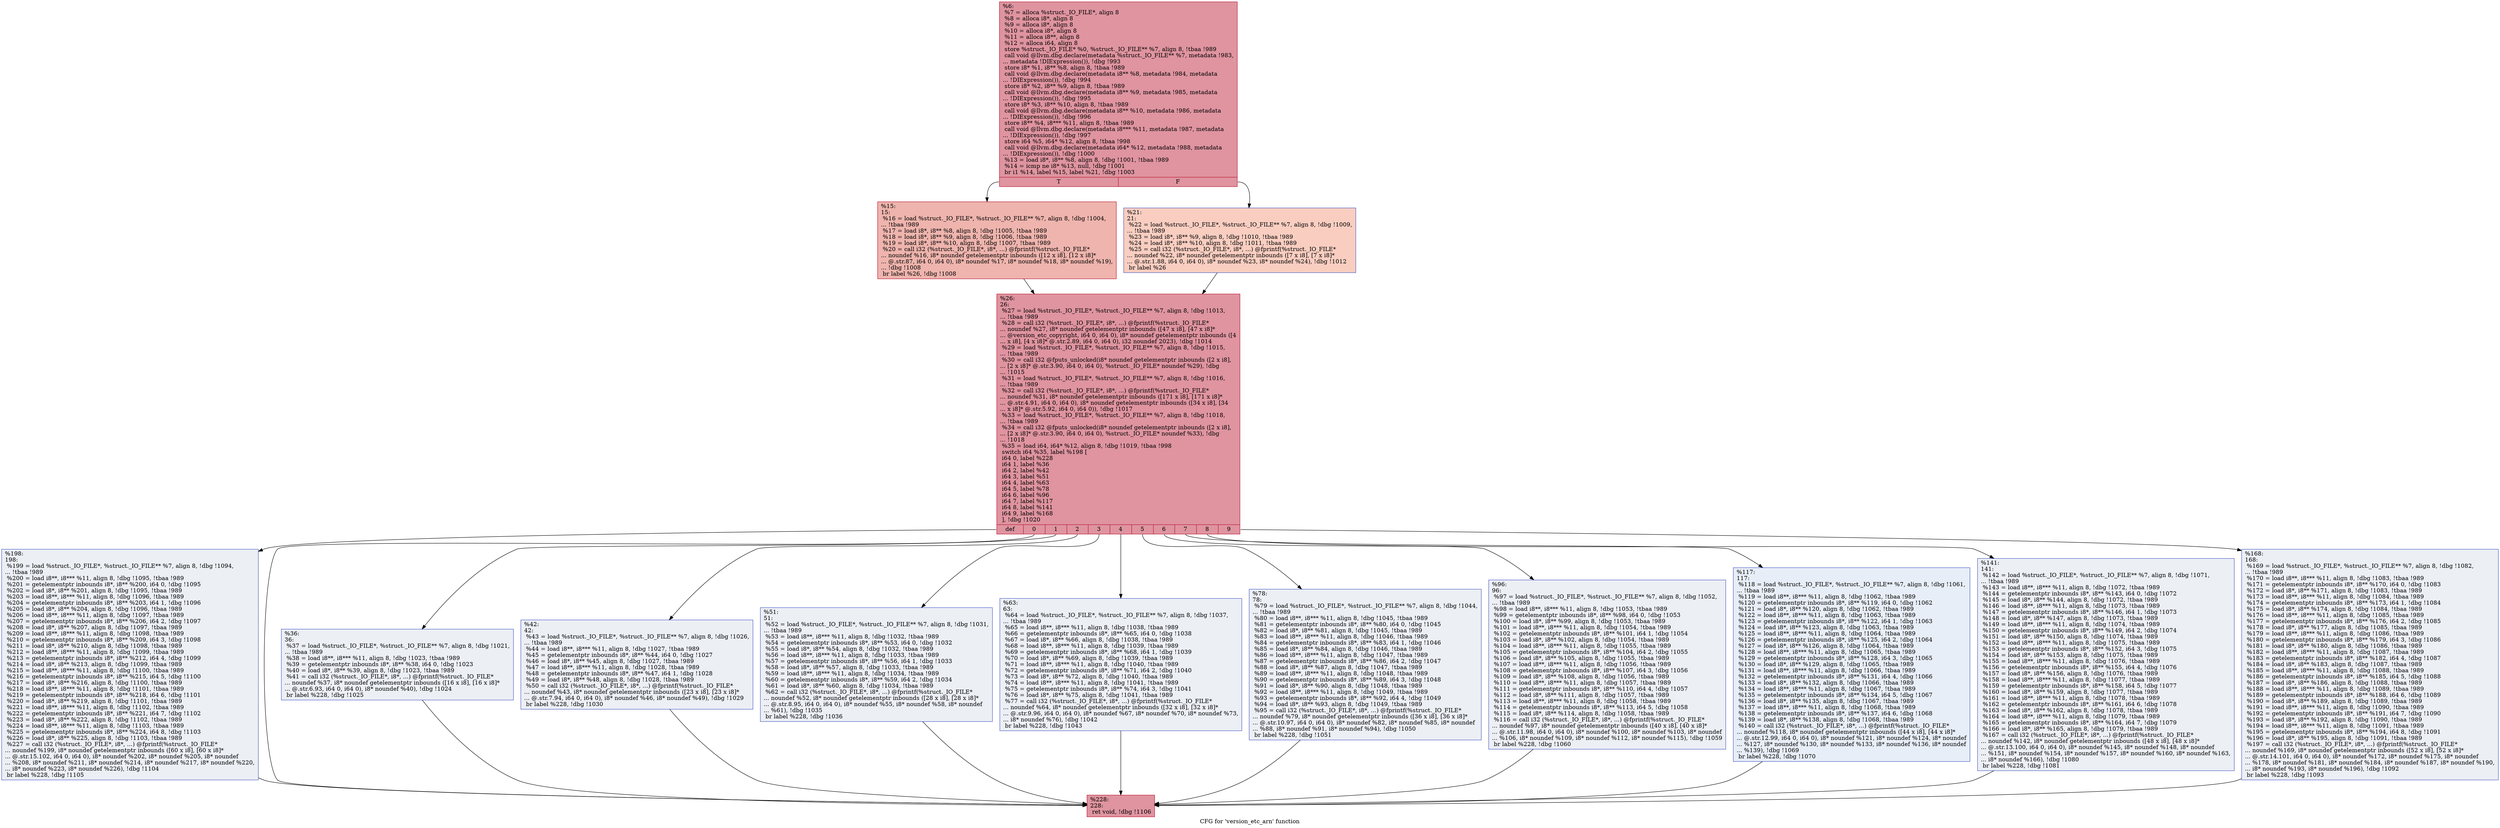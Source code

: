 digraph "CFG for 'version_etc_arn' function" {
	label="CFG for 'version_etc_arn' function";

	Node0x221e740 [shape=record,color="#b70d28ff", style=filled, fillcolor="#b70d2870",label="{%6:\l  %7 = alloca %struct._IO_FILE*, align 8\l  %8 = alloca i8*, align 8\l  %9 = alloca i8*, align 8\l  %10 = alloca i8*, align 8\l  %11 = alloca i8**, align 8\l  %12 = alloca i64, align 8\l  store %struct._IO_FILE* %0, %struct._IO_FILE** %7, align 8, !tbaa !989\l  call void @llvm.dbg.declare(metadata %struct._IO_FILE** %7, metadata !983,\l... metadata !DIExpression()), !dbg !993\l  store i8* %1, i8** %8, align 8, !tbaa !989\l  call void @llvm.dbg.declare(metadata i8** %8, metadata !984, metadata\l... !DIExpression()), !dbg !994\l  store i8* %2, i8** %9, align 8, !tbaa !989\l  call void @llvm.dbg.declare(metadata i8** %9, metadata !985, metadata\l... !DIExpression()), !dbg !995\l  store i8* %3, i8** %10, align 8, !tbaa !989\l  call void @llvm.dbg.declare(metadata i8** %10, metadata !986, metadata\l... !DIExpression()), !dbg !996\l  store i8** %4, i8*** %11, align 8, !tbaa !989\l  call void @llvm.dbg.declare(metadata i8*** %11, metadata !987, metadata\l... !DIExpression()), !dbg !997\l  store i64 %5, i64* %12, align 8, !tbaa !998\l  call void @llvm.dbg.declare(metadata i64* %12, metadata !988, metadata\l... !DIExpression()), !dbg !1000\l  %13 = load i8*, i8** %8, align 8, !dbg !1001, !tbaa !989\l  %14 = icmp ne i8* %13, null, !dbg !1001\l  br i1 %14, label %15, label %21, !dbg !1003\l|{<s0>T|<s1>F}}"];
	Node0x221e740:s0 -> Node0x221eee0;
	Node0x221e740:s1 -> Node0x221ef30;
	Node0x221eee0 [shape=record,color="#b70d28ff", style=filled, fillcolor="#d8564670",label="{%15:\l15:                                               \l  %16 = load %struct._IO_FILE*, %struct._IO_FILE** %7, align 8, !dbg !1004,\l... !tbaa !989\l  %17 = load i8*, i8** %8, align 8, !dbg !1005, !tbaa !989\l  %18 = load i8*, i8** %9, align 8, !dbg !1006, !tbaa !989\l  %19 = load i8*, i8** %10, align 8, !dbg !1007, !tbaa !989\l  %20 = call i32 (%struct._IO_FILE*, i8*, ...) @fprintf(%struct._IO_FILE*\l... noundef %16, i8* noundef getelementptr inbounds ([12 x i8], [12 x i8]*\l... @.str.87, i64 0, i64 0), i8* noundef %17, i8* noundef %18, i8* noundef %19),\l... !dbg !1008\l  br label %26, !dbg !1008\l}"];
	Node0x221eee0 -> Node0x221ef80;
	Node0x221ef30 [shape=record,color="#3d50c3ff", style=filled, fillcolor="#f2907270",label="{%21:\l21:                                               \l  %22 = load %struct._IO_FILE*, %struct._IO_FILE** %7, align 8, !dbg !1009,\l... !tbaa !989\l  %23 = load i8*, i8** %9, align 8, !dbg !1010, !tbaa !989\l  %24 = load i8*, i8** %10, align 8, !dbg !1011, !tbaa !989\l  %25 = call i32 (%struct._IO_FILE*, i8*, ...) @fprintf(%struct._IO_FILE*\l... noundef %22, i8* noundef getelementptr inbounds ([7 x i8], [7 x i8]*\l... @.str.1.88, i64 0, i64 0), i8* noundef %23, i8* noundef %24), !dbg !1012\l  br label %26\l}"];
	Node0x221ef30 -> Node0x221ef80;
	Node0x221ef80 [shape=record,color="#b70d28ff", style=filled, fillcolor="#b70d2870",label="{%26:\l26:                                               \l  %27 = load %struct._IO_FILE*, %struct._IO_FILE** %7, align 8, !dbg !1013,\l... !tbaa !989\l  %28 = call i32 (%struct._IO_FILE*, i8*, ...) @fprintf(%struct._IO_FILE*\l... noundef %27, i8* noundef getelementptr inbounds ([47 x i8], [47 x i8]*\l... @version_etc_copyright, i64 0, i64 0), i8* noundef getelementptr inbounds ([4\l... x i8], [4 x i8]* @.str.2.89, i64 0, i64 0), i32 noundef 2023), !dbg !1014\l  %29 = load %struct._IO_FILE*, %struct._IO_FILE** %7, align 8, !dbg !1015,\l... !tbaa !989\l  %30 = call i32 @fputs_unlocked(i8* noundef getelementptr inbounds ([2 x i8],\l... [2 x i8]* @.str.3.90, i64 0, i64 0), %struct._IO_FILE* noundef %29), !dbg\l... !1015\l  %31 = load %struct._IO_FILE*, %struct._IO_FILE** %7, align 8, !dbg !1016,\l... !tbaa !989\l  %32 = call i32 (%struct._IO_FILE*, i8*, ...) @fprintf(%struct._IO_FILE*\l... noundef %31, i8* noundef getelementptr inbounds ([171 x i8], [171 x i8]*\l... @.str.4.91, i64 0, i64 0), i8* noundef getelementptr inbounds ([34 x i8], [34\l... x i8]* @.str.5.92, i64 0, i64 0)), !dbg !1017\l  %33 = load %struct._IO_FILE*, %struct._IO_FILE** %7, align 8, !dbg !1018,\l... !tbaa !989\l  %34 = call i32 @fputs_unlocked(i8* noundef getelementptr inbounds ([2 x i8],\l... [2 x i8]* @.str.3.90, i64 0, i64 0), %struct._IO_FILE* noundef %33), !dbg\l... !1018\l  %35 = load i64, i64* %12, align 8, !dbg !1019, !tbaa !998\l  switch i64 %35, label %198 [\l    i64 0, label %228\l    i64 1, label %36\l    i64 2, label %42\l    i64 3, label %51\l    i64 4, label %63\l    i64 5, label %78\l    i64 6, label %96\l    i64 7, label %117\l    i64 8, label %141\l    i64 9, label %168\l  ], !dbg !1020\l|{<s0>def|<s1>0|<s2>1|<s3>2|<s4>3|<s5>4|<s6>5|<s7>6|<s8>7|<s9>8|<s10>9}}"];
	Node0x221ef80:s0 -> Node0x221f2a0;
	Node0x221ef80:s1 -> Node0x221f2f0;
	Node0x221ef80:s2 -> Node0x221efd0;
	Node0x221ef80:s3 -> Node0x221f020;
	Node0x221ef80:s4 -> Node0x221f070;
	Node0x221ef80:s5 -> Node0x221f0c0;
	Node0x221ef80:s6 -> Node0x221f110;
	Node0x221ef80:s7 -> Node0x221f160;
	Node0x221ef80:s8 -> Node0x221f1b0;
	Node0x221ef80:s9 -> Node0x221f200;
	Node0x221ef80:s10 -> Node0x221f250;
	Node0x221efd0 [shape=record,color="#3d50c3ff", style=filled, fillcolor="#d4dbe670",label="{%36:\l36:                                               \l  %37 = load %struct._IO_FILE*, %struct._IO_FILE** %7, align 8, !dbg !1021,\l... !tbaa !989\l  %38 = load i8**, i8*** %11, align 8, !dbg !1023, !tbaa !989\l  %39 = getelementptr inbounds i8*, i8** %38, i64 0, !dbg !1023\l  %40 = load i8*, i8** %39, align 8, !dbg !1023, !tbaa !989\l  %41 = call i32 (%struct._IO_FILE*, i8*, ...) @fprintf(%struct._IO_FILE*\l... noundef %37, i8* noundef getelementptr inbounds ([16 x i8], [16 x i8]*\l... @.str.6.93, i64 0, i64 0), i8* noundef %40), !dbg !1024\l  br label %228, !dbg !1025\l}"];
	Node0x221efd0 -> Node0x221f2f0;
	Node0x221f020 [shape=record,color="#3d50c3ff", style=filled, fillcolor="#d4dbe670",label="{%42:\l42:                                               \l  %43 = load %struct._IO_FILE*, %struct._IO_FILE** %7, align 8, !dbg !1026,\l... !tbaa !989\l  %44 = load i8**, i8*** %11, align 8, !dbg !1027, !tbaa !989\l  %45 = getelementptr inbounds i8*, i8** %44, i64 0, !dbg !1027\l  %46 = load i8*, i8** %45, align 8, !dbg !1027, !tbaa !989\l  %47 = load i8**, i8*** %11, align 8, !dbg !1028, !tbaa !989\l  %48 = getelementptr inbounds i8*, i8** %47, i64 1, !dbg !1028\l  %49 = load i8*, i8** %48, align 8, !dbg !1028, !tbaa !989\l  %50 = call i32 (%struct._IO_FILE*, i8*, ...) @fprintf(%struct._IO_FILE*\l... noundef %43, i8* noundef getelementptr inbounds ([23 x i8], [23 x i8]*\l... @.str.7.94, i64 0, i64 0), i8* noundef %46, i8* noundef %49), !dbg !1029\l  br label %228, !dbg !1030\l}"];
	Node0x221f020 -> Node0x221f2f0;
	Node0x221f070 [shape=record,color="#3d50c3ff", style=filled, fillcolor="#d4dbe670",label="{%51:\l51:                                               \l  %52 = load %struct._IO_FILE*, %struct._IO_FILE** %7, align 8, !dbg !1031,\l... !tbaa !989\l  %53 = load i8**, i8*** %11, align 8, !dbg !1032, !tbaa !989\l  %54 = getelementptr inbounds i8*, i8** %53, i64 0, !dbg !1032\l  %55 = load i8*, i8** %54, align 8, !dbg !1032, !tbaa !989\l  %56 = load i8**, i8*** %11, align 8, !dbg !1033, !tbaa !989\l  %57 = getelementptr inbounds i8*, i8** %56, i64 1, !dbg !1033\l  %58 = load i8*, i8** %57, align 8, !dbg !1033, !tbaa !989\l  %59 = load i8**, i8*** %11, align 8, !dbg !1034, !tbaa !989\l  %60 = getelementptr inbounds i8*, i8** %59, i64 2, !dbg !1034\l  %61 = load i8*, i8** %60, align 8, !dbg !1034, !tbaa !989\l  %62 = call i32 (%struct._IO_FILE*, i8*, ...) @fprintf(%struct._IO_FILE*\l... noundef %52, i8* noundef getelementptr inbounds ([28 x i8], [28 x i8]*\l... @.str.8.95, i64 0, i64 0), i8* noundef %55, i8* noundef %58, i8* noundef\l... %61), !dbg !1035\l  br label %228, !dbg !1036\l}"];
	Node0x221f070 -> Node0x221f2f0;
	Node0x221f0c0 [shape=record,color="#3d50c3ff", style=filled, fillcolor="#d4dbe670",label="{%63:\l63:                                               \l  %64 = load %struct._IO_FILE*, %struct._IO_FILE** %7, align 8, !dbg !1037,\l... !tbaa !989\l  %65 = load i8**, i8*** %11, align 8, !dbg !1038, !tbaa !989\l  %66 = getelementptr inbounds i8*, i8** %65, i64 0, !dbg !1038\l  %67 = load i8*, i8** %66, align 8, !dbg !1038, !tbaa !989\l  %68 = load i8**, i8*** %11, align 8, !dbg !1039, !tbaa !989\l  %69 = getelementptr inbounds i8*, i8** %68, i64 1, !dbg !1039\l  %70 = load i8*, i8** %69, align 8, !dbg !1039, !tbaa !989\l  %71 = load i8**, i8*** %11, align 8, !dbg !1040, !tbaa !989\l  %72 = getelementptr inbounds i8*, i8** %71, i64 2, !dbg !1040\l  %73 = load i8*, i8** %72, align 8, !dbg !1040, !tbaa !989\l  %74 = load i8**, i8*** %11, align 8, !dbg !1041, !tbaa !989\l  %75 = getelementptr inbounds i8*, i8** %74, i64 3, !dbg !1041\l  %76 = load i8*, i8** %75, align 8, !dbg !1041, !tbaa !989\l  %77 = call i32 (%struct._IO_FILE*, i8*, ...) @fprintf(%struct._IO_FILE*\l... noundef %64, i8* noundef getelementptr inbounds ([32 x i8], [32 x i8]*\l... @.str.9.96, i64 0, i64 0), i8* noundef %67, i8* noundef %70, i8* noundef %73,\l... i8* noundef %76), !dbg !1042\l  br label %228, !dbg !1043\l}"];
	Node0x221f0c0 -> Node0x221f2f0;
	Node0x221f110 [shape=record,color="#3d50c3ff", style=filled, fillcolor="#d4dbe670",label="{%78:\l78:                                               \l  %79 = load %struct._IO_FILE*, %struct._IO_FILE** %7, align 8, !dbg !1044,\l... !tbaa !989\l  %80 = load i8**, i8*** %11, align 8, !dbg !1045, !tbaa !989\l  %81 = getelementptr inbounds i8*, i8** %80, i64 0, !dbg !1045\l  %82 = load i8*, i8** %81, align 8, !dbg !1045, !tbaa !989\l  %83 = load i8**, i8*** %11, align 8, !dbg !1046, !tbaa !989\l  %84 = getelementptr inbounds i8*, i8** %83, i64 1, !dbg !1046\l  %85 = load i8*, i8** %84, align 8, !dbg !1046, !tbaa !989\l  %86 = load i8**, i8*** %11, align 8, !dbg !1047, !tbaa !989\l  %87 = getelementptr inbounds i8*, i8** %86, i64 2, !dbg !1047\l  %88 = load i8*, i8** %87, align 8, !dbg !1047, !tbaa !989\l  %89 = load i8**, i8*** %11, align 8, !dbg !1048, !tbaa !989\l  %90 = getelementptr inbounds i8*, i8** %89, i64 3, !dbg !1048\l  %91 = load i8*, i8** %90, align 8, !dbg !1048, !tbaa !989\l  %92 = load i8**, i8*** %11, align 8, !dbg !1049, !tbaa !989\l  %93 = getelementptr inbounds i8*, i8** %92, i64 4, !dbg !1049\l  %94 = load i8*, i8** %93, align 8, !dbg !1049, !tbaa !989\l  %95 = call i32 (%struct._IO_FILE*, i8*, ...) @fprintf(%struct._IO_FILE*\l... noundef %79, i8* noundef getelementptr inbounds ([36 x i8], [36 x i8]*\l... @.str.10.97, i64 0, i64 0), i8* noundef %82, i8* noundef %85, i8* noundef\l... %88, i8* noundef %91, i8* noundef %94), !dbg !1050\l  br label %228, !dbg !1051\l}"];
	Node0x221f110 -> Node0x221f2f0;
	Node0x221f160 [shape=record,color="#3d50c3ff", style=filled, fillcolor="#d4dbe670",label="{%96:\l96:                                               \l  %97 = load %struct._IO_FILE*, %struct._IO_FILE** %7, align 8, !dbg !1052,\l... !tbaa !989\l  %98 = load i8**, i8*** %11, align 8, !dbg !1053, !tbaa !989\l  %99 = getelementptr inbounds i8*, i8** %98, i64 0, !dbg !1053\l  %100 = load i8*, i8** %99, align 8, !dbg !1053, !tbaa !989\l  %101 = load i8**, i8*** %11, align 8, !dbg !1054, !tbaa !989\l  %102 = getelementptr inbounds i8*, i8** %101, i64 1, !dbg !1054\l  %103 = load i8*, i8** %102, align 8, !dbg !1054, !tbaa !989\l  %104 = load i8**, i8*** %11, align 8, !dbg !1055, !tbaa !989\l  %105 = getelementptr inbounds i8*, i8** %104, i64 2, !dbg !1055\l  %106 = load i8*, i8** %105, align 8, !dbg !1055, !tbaa !989\l  %107 = load i8**, i8*** %11, align 8, !dbg !1056, !tbaa !989\l  %108 = getelementptr inbounds i8*, i8** %107, i64 3, !dbg !1056\l  %109 = load i8*, i8** %108, align 8, !dbg !1056, !tbaa !989\l  %110 = load i8**, i8*** %11, align 8, !dbg !1057, !tbaa !989\l  %111 = getelementptr inbounds i8*, i8** %110, i64 4, !dbg !1057\l  %112 = load i8*, i8** %111, align 8, !dbg !1057, !tbaa !989\l  %113 = load i8**, i8*** %11, align 8, !dbg !1058, !tbaa !989\l  %114 = getelementptr inbounds i8*, i8** %113, i64 5, !dbg !1058\l  %115 = load i8*, i8** %114, align 8, !dbg !1058, !tbaa !989\l  %116 = call i32 (%struct._IO_FILE*, i8*, ...) @fprintf(%struct._IO_FILE*\l... noundef %97, i8* noundef getelementptr inbounds ([40 x i8], [40 x i8]*\l... @.str.11.98, i64 0, i64 0), i8* noundef %100, i8* noundef %103, i8* noundef\l... %106, i8* noundef %109, i8* noundef %112, i8* noundef %115), !dbg !1059\l  br label %228, !dbg !1060\l}"];
	Node0x221f160 -> Node0x221f2f0;
	Node0x221f1b0 [shape=record,color="#3d50c3ff", style=filled, fillcolor="#cbd8ee70",label="{%117:\l117:                                              \l  %118 = load %struct._IO_FILE*, %struct._IO_FILE** %7, align 8, !dbg !1061,\l... !tbaa !989\l  %119 = load i8**, i8*** %11, align 8, !dbg !1062, !tbaa !989\l  %120 = getelementptr inbounds i8*, i8** %119, i64 0, !dbg !1062\l  %121 = load i8*, i8** %120, align 8, !dbg !1062, !tbaa !989\l  %122 = load i8**, i8*** %11, align 8, !dbg !1063, !tbaa !989\l  %123 = getelementptr inbounds i8*, i8** %122, i64 1, !dbg !1063\l  %124 = load i8*, i8** %123, align 8, !dbg !1063, !tbaa !989\l  %125 = load i8**, i8*** %11, align 8, !dbg !1064, !tbaa !989\l  %126 = getelementptr inbounds i8*, i8** %125, i64 2, !dbg !1064\l  %127 = load i8*, i8** %126, align 8, !dbg !1064, !tbaa !989\l  %128 = load i8**, i8*** %11, align 8, !dbg !1065, !tbaa !989\l  %129 = getelementptr inbounds i8*, i8** %128, i64 3, !dbg !1065\l  %130 = load i8*, i8** %129, align 8, !dbg !1065, !tbaa !989\l  %131 = load i8**, i8*** %11, align 8, !dbg !1066, !tbaa !989\l  %132 = getelementptr inbounds i8*, i8** %131, i64 4, !dbg !1066\l  %133 = load i8*, i8** %132, align 8, !dbg !1066, !tbaa !989\l  %134 = load i8**, i8*** %11, align 8, !dbg !1067, !tbaa !989\l  %135 = getelementptr inbounds i8*, i8** %134, i64 5, !dbg !1067\l  %136 = load i8*, i8** %135, align 8, !dbg !1067, !tbaa !989\l  %137 = load i8**, i8*** %11, align 8, !dbg !1068, !tbaa !989\l  %138 = getelementptr inbounds i8*, i8** %137, i64 6, !dbg !1068\l  %139 = load i8*, i8** %138, align 8, !dbg !1068, !tbaa !989\l  %140 = call i32 (%struct._IO_FILE*, i8*, ...) @fprintf(%struct._IO_FILE*\l... noundef %118, i8* noundef getelementptr inbounds ([44 x i8], [44 x i8]*\l... @.str.12.99, i64 0, i64 0), i8* noundef %121, i8* noundef %124, i8* noundef\l... %127, i8* noundef %130, i8* noundef %133, i8* noundef %136, i8* noundef\l... %139), !dbg !1069\l  br label %228, !dbg !1070\l}"];
	Node0x221f1b0 -> Node0x221f2f0;
	Node0x221f200 [shape=record,color="#3d50c3ff", style=filled, fillcolor="#d4dbe670",label="{%141:\l141:                                              \l  %142 = load %struct._IO_FILE*, %struct._IO_FILE** %7, align 8, !dbg !1071,\l... !tbaa !989\l  %143 = load i8**, i8*** %11, align 8, !dbg !1072, !tbaa !989\l  %144 = getelementptr inbounds i8*, i8** %143, i64 0, !dbg !1072\l  %145 = load i8*, i8** %144, align 8, !dbg !1072, !tbaa !989\l  %146 = load i8**, i8*** %11, align 8, !dbg !1073, !tbaa !989\l  %147 = getelementptr inbounds i8*, i8** %146, i64 1, !dbg !1073\l  %148 = load i8*, i8** %147, align 8, !dbg !1073, !tbaa !989\l  %149 = load i8**, i8*** %11, align 8, !dbg !1074, !tbaa !989\l  %150 = getelementptr inbounds i8*, i8** %149, i64 2, !dbg !1074\l  %151 = load i8*, i8** %150, align 8, !dbg !1074, !tbaa !989\l  %152 = load i8**, i8*** %11, align 8, !dbg !1075, !tbaa !989\l  %153 = getelementptr inbounds i8*, i8** %152, i64 3, !dbg !1075\l  %154 = load i8*, i8** %153, align 8, !dbg !1075, !tbaa !989\l  %155 = load i8**, i8*** %11, align 8, !dbg !1076, !tbaa !989\l  %156 = getelementptr inbounds i8*, i8** %155, i64 4, !dbg !1076\l  %157 = load i8*, i8** %156, align 8, !dbg !1076, !tbaa !989\l  %158 = load i8**, i8*** %11, align 8, !dbg !1077, !tbaa !989\l  %159 = getelementptr inbounds i8*, i8** %158, i64 5, !dbg !1077\l  %160 = load i8*, i8** %159, align 8, !dbg !1077, !tbaa !989\l  %161 = load i8**, i8*** %11, align 8, !dbg !1078, !tbaa !989\l  %162 = getelementptr inbounds i8*, i8** %161, i64 6, !dbg !1078\l  %163 = load i8*, i8** %162, align 8, !dbg !1078, !tbaa !989\l  %164 = load i8**, i8*** %11, align 8, !dbg !1079, !tbaa !989\l  %165 = getelementptr inbounds i8*, i8** %164, i64 7, !dbg !1079\l  %166 = load i8*, i8** %165, align 8, !dbg !1079, !tbaa !989\l  %167 = call i32 (%struct._IO_FILE*, i8*, ...) @fprintf(%struct._IO_FILE*\l... noundef %142, i8* noundef getelementptr inbounds ([48 x i8], [48 x i8]*\l... @.str.13.100, i64 0, i64 0), i8* noundef %145, i8* noundef %148, i8* noundef\l... %151, i8* noundef %154, i8* noundef %157, i8* noundef %160, i8* noundef %163,\l... i8* noundef %166), !dbg !1080\l  br label %228, !dbg !1081\l}"];
	Node0x221f200 -> Node0x221f2f0;
	Node0x221f250 [shape=record,color="#3d50c3ff", style=filled, fillcolor="#d4dbe670",label="{%168:\l168:                                              \l  %169 = load %struct._IO_FILE*, %struct._IO_FILE** %7, align 8, !dbg !1082,\l... !tbaa !989\l  %170 = load i8**, i8*** %11, align 8, !dbg !1083, !tbaa !989\l  %171 = getelementptr inbounds i8*, i8** %170, i64 0, !dbg !1083\l  %172 = load i8*, i8** %171, align 8, !dbg !1083, !tbaa !989\l  %173 = load i8**, i8*** %11, align 8, !dbg !1084, !tbaa !989\l  %174 = getelementptr inbounds i8*, i8** %173, i64 1, !dbg !1084\l  %175 = load i8*, i8** %174, align 8, !dbg !1084, !tbaa !989\l  %176 = load i8**, i8*** %11, align 8, !dbg !1085, !tbaa !989\l  %177 = getelementptr inbounds i8*, i8** %176, i64 2, !dbg !1085\l  %178 = load i8*, i8** %177, align 8, !dbg !1085, !tbaa !989\l  %179 = load i8**, i8*** %11, align 8, !dbg !1086, !tbaa !989\l  %180 = getelementptr inbounds i8*, i8** %179, i64 3, !dbg !1086\l  %181 = load i8*, i8** %180, align 8, !dbg !1086, !tbaa !989\l  %182 = load i8**, i8*** %11, align 8, !dbg !1087, !tbaa !989\l  %183 = getelementptr inbounds i8*, i8** %182, i64 4, !dbg !1087\l  %184 = load i8*, i8** %183, align 8, !dbg !1087, !tbaa !989\l  %185 = load i8**, i8*** %11, align 8, !dbg !1088, !tbaa !989\l  %186 = getelementptr inbounds i8*, i8** %185, i64 5, !dbg !1088\l  %187 = load i8*, i8** %186, align 8, !dbg !1088, !tbaa !989\l  %188 = load i8**, i8*** %11, align 8, !dbg !1089, !tbaa !989\l  %189 = getelementptr inbounds i8*, i8** %188, i64 6, !dbg !1089\l  %190 = load i8*, i8** %189, align 8, !dbg !1089, !tbaa !989\l  %191 = load i8**, i8*** %11, align 8, !dbg !1090, !tbaa !989\l  %192 = getelementptr inbounds i8*, i8** %191, i64 7, !dbg !1090\l  %193 = load i8*, i8** %192, align 8, !dbg !1090, !tbaa !989\l  %194 = load i8**, i8*** %11, align 8, !dbg !1091, !tbaa !989\l  %195 = getelementptr inbounds i8*, i8** %194, i64 8, !dbg !1091\l  %196 = load i8*, i8** %195, align 8, !dbg !1091, !tbaa !989\l  %197 = call i32 (%struct._IO_FILE*, i8*, ...) @fprintf(%struct._IO_FILE*\l... noundef %169, i8* noundef getelementptr inbounds ([52 x i8], [52 x i8]*\l... @.str.14.101, i64 0, i64 0), i8* noundef %172, i8* noundef %175, i8* noundef\l... %178, i8* noundef %181, i8* noundef %184, i8* noundef %187, i8* noundef %190,\l... i8* noundef %193, i8* noundef %196), !dbg !1092\l  br label %228, !dbg !1093\l}"];
	Node0x221f250 -> Node0x221f2f0;
	Node0x221f2a0 [shape=record,color="#3d50c3ff", style=filled, fillcolor="#d4dbe670",label="{%198:\l198:                                              \l  %199 = load %struct._IO_FILE*, %struct._IO_FILE** %7, align 8, !dbg !1094,\l... !tbaa !989\l  %200 = load i8**, i8*** %11, align 8, !dbg !1095, !tbaa !989\l  %201 = getelementptr inbounds i8*, i8** %200, i64 0, !dbg !1095\l  %202 = load i8*, i8** %201, align 8, !dbg !1095, !tbaa !989\l  %203 = load i8**, i8*** %11, align 8, !dbg !1096, !tbaa !989\l  %204 = getelementptr inbounds i8*, i8** %203, i64 1, !dbg !1096\l  %205 = load i8*, i8** %204, align 8, !dbg !1096, !tbaa !989\l  %206 = load i8**, i8*** %11, align 8, !dbg !1097, !tbaa !989\l  %207 = getelementptr inbounds i8*, i8** %206, i64 2, !dbg !1097\l  %208 = load i8*, i8** %207, align 8, !dbg !1097, !tbaa !989\l  %209 = load i8**, i8*** %11, align 8, !dbg !1098, !tbaa !989\l  %210 = getelementptr inbounds i8*, i8** %209, i64 3, !dbg !1098\l  %211 = load i8*, i8** %210, align 8, !dbg !1098, !tbaa !989\l  %212 = load i8**, i8*** %11, align 8, !dbg !1099, !tbaa !989\l  %213 = getelementptr inbounds i8*, i8** %212, i64 4, !dbg !1099\l  %214 = load i8*, i8** %213, align 8, !dbg !1099, !tbaa !989\l  %215 = load i8**, i8*** %11, align 8, !dbg !1100, !tbaa !989\l  %216 = getelementptr inbounds i8*, i8** %215, i64 5, !dbg !1100\l  %217 = load i8*, i8** %216, align 8, !dbg !1100, !tbaa !989\l  %218 = load i8**, i8*** %11, align 8, !dbg !1101, !tbaa !989\l  %219 = getelementptr inbounds i8*, i8** %218, i64 6, !dbg !1101\l  %220 = load i8*, i8** %219, align 8, !dbg !1101, !tbaa !989\l  %221 = load i8**, i8*** %11, align 8, !dbg !1102, !tbaa !989\l  %222 = getelementptr inbounds i8*, i8** %221, i64 7, !dbg !1102\l  %223 = load i8*, i8** %222, align 8, !dbg !1102, !tbaa !989\l  %224 = load i8**, i8*** %11, align 8, !dbg !1103, !tbaa !989\l  %225 = getelementptr inbounds i8*, i8** %224, i64 8, !dbg !1103\l  %226 = load i8*, i8** %225, align 8, !dbg !1103, !tbaa !989\l  %227 = call i32 (%struct._IO_FILE*, i8*, ...) @fprintf(%struct._IO_FILE*\l... noundef %199, i8* noundef getelementptr inbounds ([60 x i8], [60 x i8]*\l... @.str.15.102, i64 0, i64 0), i8* noundef %202, i8* noundef %205, i8* noundef\l... %208, i8* noundef %211, i8* noundef %214, i8* noundef %217, i8* noundef %220,\l... i8* noundef %223, i8* noundef %226), !dbg !1104\l  br label %228, !dbg !1105\l}"];
	Node0x221f2a0 -> Node0x221f2f0;
	Node0x221f2f0 [shape=record,color="#b70d28ff", style=filled, fillcolor="#b70d2870",label="{%228:\l228:                                              \l  ret void, !dbg !1106\l}"];
}
